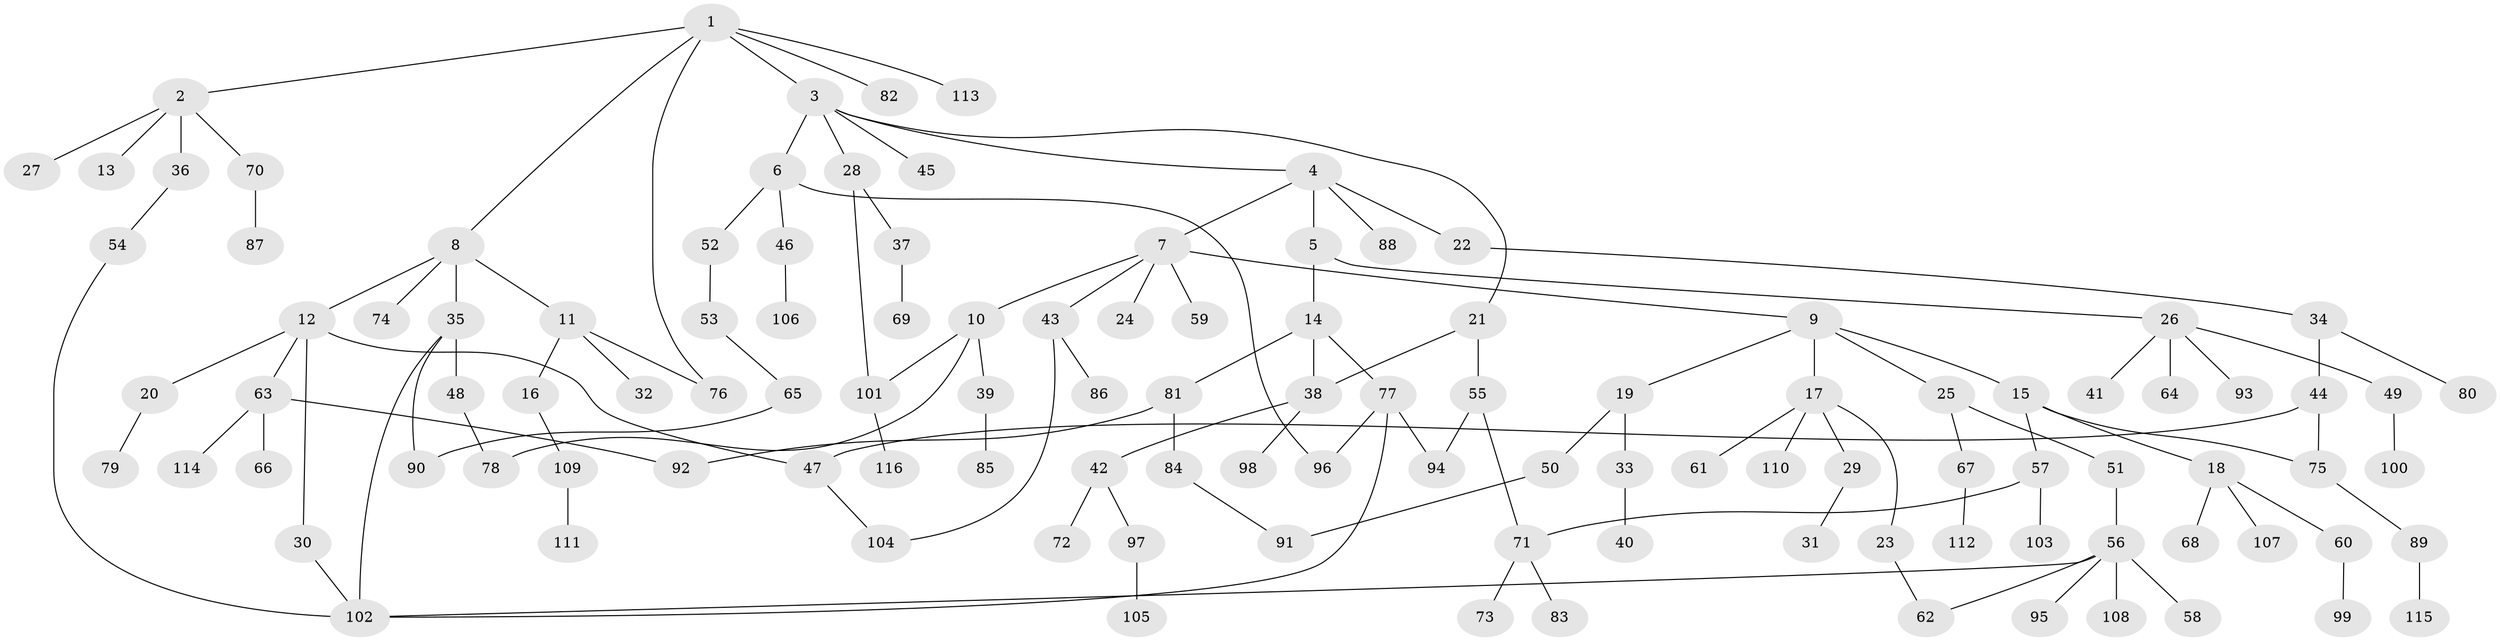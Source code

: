 // Generated by graph-tools (version 1.1) at 2025/41/03/09/25 04:41:09]
// undirected, 116 vertices, 133 edges
graph export_dot {
graph [start="1"]
  node [color=gray90,style=filled];
  1;
  2;
  3;
  4;
  5;
  6;
  7;
  8;
  9;
  10;
  11;
  12;
  13;
  14;
  15;
  16;
  17;
  18;
  19;
  20;
  21;
  22;
  23;
  24;
  25;
  26;
  27;
  28;
  29;
  30;
  31;
  32;
  33;
  34;
  35;
  36;
  37;
  38;
  39;
  40;
  41;
  42;
  43;
  44;
  45;
  46;
  47;
  48;
  49;
  50;
  51;
  52;
  53;
  54;
  55;
  56;
  57;
  58;
  59;
  60;
  61;
  62;
  63;
  64;
  65;
  66;
  67;
  68;
  69;
  70;
  71;
  72;
  73;
  74;
  75;
  76;
  77;
  78;
  79;
  80;
  81;
  82;
  83;
  84;
  85;
  86;
  87;
  88;
  89;
  90;
  91;
  92;
  93;
  94;
  95;
  96;
  97;
  98;
  99;
  100;
  101;
  102;
  103;
  104;
  105;
  106;
  107;
  108;
  109;
  110;
  111;
  112;
  113;
  114;
  115;
  116;
  1 -- 2;
  1 -- 3;
  1 -- 8;
  1 -- 82;
  1 -- 113;
  1 -- 76;
  2 -- 13;
  2 -- 27;
  2 -- 36;
  2 -- 70;
  3 -- 4;
  3 -- 6;
  3 -- 21;
  3 -- 28;
  3 -- 45;
  4 -- 5;
  4 -- 7;
  4 -- 22;
  4 -- 88;
  5 -- 14;
  5 -- 26;
  6 -- 46;
  6 -- 52;
  6 -- 96;
  7 -- 9;
  7 -- 10;
  7 -- 24;
  7 -- 43;
  7 -- 59;
  8 -- 11;
  8 -- 12;
  8 -- 35;
  8 -- 74;
  9 -- 15;
  9 -- 17;
  9 -- 19;
  9 -- 25;
  10 -- 39;
  10 -- 78;
  10 -- 101;
  11 -- 16;
  11 -- 32;
  11 -- 76;
  12 -- 20;
  12 -- 30;
  12 -- 63;
  12 -- 47;
  14 -- 77;
  14 -- 81;
  14 -- 38;
  15 -- 18;
  15 -- 57;
  15 -- 75;
  16 -- 109;
  17 -- 23;
  17 -- 29;
  17 -- 61;
  17 -- 110;
  18 -- 60;
  18 -- 68;
  18 -- 107;
  19 -- 33;
  19 -- 50;
  20 -- 79;
  21 -- 38;
  21 -- 55;
  22 -- 34;
  23 -- 62;
  25 -- 51;
  25 -- 67;
  26 -- 41;
  26 -- 49;
  26 -- 64;
  26 -- 93;
  28 -- 37;
  28 -- 101;
  29 -- 31;
  30 -- 102;
  33 -- 40;
  34 -- 44;
  34 -- 80;
  35 -- 48;
  35 -- 90;
  35 -- 102;
  36 -- 54;
  37 -- 69;
  38 -- 42;
  38 -- 98;
  39 -- 85;
  42 -- 72;
  42 -- 97;
  43 -- 86;
  43 -- 104;
  44 -- 47;
  44 -- 75;
  46 -- 106;
  47 -- 104;
  48 -- 78;
  49 -- 100;
  50 -- 91;
  51 -- 56;
  52 -- 53;
  53 -- 65;
  54 -- 102;
  55 -- 71;
  55 -- 94;
  56 -- 58;
  56 -- 62;
  56 -- 95;
  56 -- 108;
  56 -- 102;
  57 -- 103;
  57 -- 71;
  60 -- 99;
  63 -- 66;
  63 -- 114;
  63 -- 92;
  65 -- 90;
  67 -- 112;
  70 -- 87;
  71 -- 73;
  71 -- 83;
  75 -- 89;
  77 -- 94;
  77 -- 102;
  77 -- 96;
  81 -- 84;
  81 -- 92;
  84 -- 91;
  89 -- 115;
  97 -- 105;
  101 -- 116;
  109 -- 111;
}
